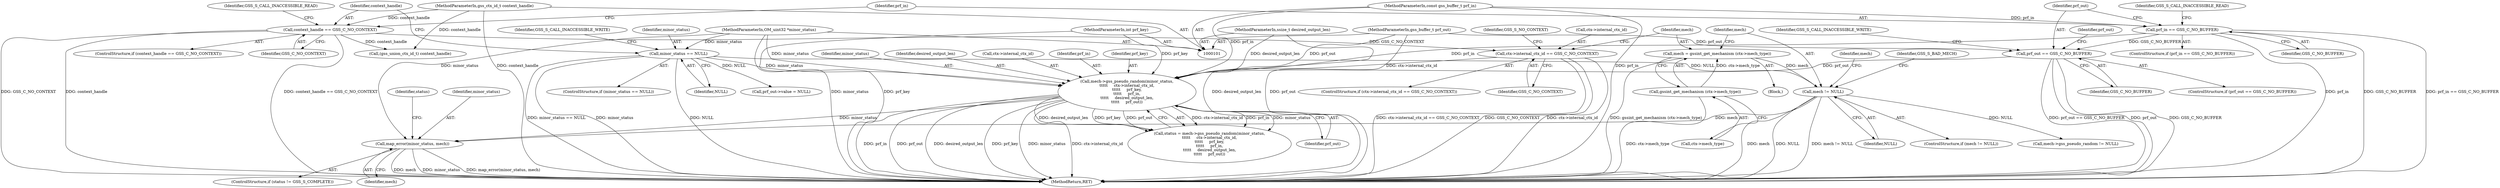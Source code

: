 digraph "0_krb5_56f7b1bc95a2a3eeb420e069e7655fb181ade5cf_6@pointer" {
"1000198" [label="(Call,map_error(minor_status, mech))"];
"1000185" [label="(Call,mech->gss_pseudo_random(minor_status,\n\t\t\t\t\t     ctx->internal_ctx_id,\n\t\t\t\t\t     prf_key,\n\t\t\t\t\t     prf_in,\n\t\t\t\t\t     desired_output_len,\n\t\t\t\t\t     prf_out))"];
"1000113" [label="(Call,minor_status == NULL)"];
"1000102" [label="(MethodParameterIn,OM_uint32 *minor_status)"];
"1000158" [label="(Call,ctx->internal_ctx_id == GSS_C_NO_CONTEXT)"];
"1000119" [label="(Call,context_handle == GSS_C_NO_CONTEXT)"];
"1000103" [label="(MethodParameterIn,gss_ctx_id_t context_handle)"];
"1000104" [label="(MethodParameterIn,int prf_key)"];
"1000127" [label="(Call,prf_in == GSS_C_NO_BUFFER)"];
"1000105" [label="(MethodParameterIn,const gss_buffer_t prf_in)"];
"1000106" [label="(MethodParameterIn,ssize_t desired_output_len)"];
"1000135" [label="(Call,prf_out == GSS_C_NO_BUFFER)"];
"1000107" [label="(MethodParameterIn,gss_buffer_t prf_out)"];
"1000172" [label="(Call,mech != NULL)"];
"1000165" [label="(Call,mech = gssint_get_mechanism (ctx->mech_type))"];
"1000167" [label="(Call,gssint_get_mechanism (ctx->mech_type))"];
"1000157" [label="(ControlStructure,if (ctx->internal_ctx_id == GSS_C_NO_CONTEXT))"];
"1000154" [label="(Call,(gss_union_ctx_id_t) context_handle)"];
"1000162" [label="(Identifier,GSS_C_NO_CONTEXT)"];
"1000117" [label="(Identifier,GSS_S_CALL_INACCESSIBLE_WRITE)"];
"1000119" [label="(Call,context_handle == GSS_C_NO_CONTEXT)"];
"1000105" [label="(MethodParameterIn,const gss_buffer_t prf_in)"];
"1000140" [label="(Identifier,GSS_S_CALL_INACCESSIBLE_WRITE)"];
"1000200" [label="(Identifier,mech)"];
"1000183" [label="(Call,status = mech->gss_pseudo_random(minor_status,\n\t\t\t\t\t     ctx->internal_ctx_id,\n\t\t\t\t\t     prf_key,\n\t\t\t\t\t     prf_in,\n\t\t\t\t\t     desired_output_len,\n\t\t\t\t\t     prf_out))"];
"1000103" [label="(MethodParameterIn,gss_ctx_id_t context_handle)"];
"1000108" [label="(Block,)"];
"1000115" [label="(Identifier,NULL)"];
"1000168" [label="(Call,ctx->mech_type)"];
"1000118" [label="(ControlStructure,if (context_handle == GSS_C_NO_CONTEXT))"];
"1000186" [label="(Identifier,minor_status)"];
"1000136" [label="(Identifier,prf_out)"];
"1000173" [label="(Identifier,mech)"];
"1000135" [label="(Call,prf_out == GSS_C_NO_BUFFER)"];
"1000129" [label="(Identifier,GSS_C_NO_BUFFER)"];
"1000177" [label="(Call,mech->gss_pseudo_random != NULL)"];
"1000113" [label="(Call,minor_status == NULL)"];
"1000206" [label="(Identifier,status)"];
"1000192" [label="(Identifier,desired_output_len)"];
"1000164" [label="(Identifier,GSS_S_NO_CONTEXT)"];
"1000124" [label="(Identifier,GSS_S_CALL_INACCESSIBLE_READ)"];
"1000147" [label="(Call,prf_out->value = NULL)"];
"1000174" [label="(Identifier,NULL)"];
"1000209" [label="(MethodReturn,RET)"];
"1000106" [label="(MethodParameterIn,ssize_t desired_output_len)"];
"1000185" [label="(Call,mech->gss_pseudo_random(minor_status,\n\t\t\t\t\t     ctx->internal_ctx_id,\n\t\t\t\t\t     prf_key,\n\t\t\t\t\t     prf_in,\n\t\t\t\t\t     desired_output_len,\n\t\t\t\t\t     prf_out))"];
"1000112" [label="(ControlStructure,if (minor_status == NULL))"];
"1000165" [label="(Call,mech = gssint_get_mechanism (ctx->mech_type))"];
"1000198" [label="(Call,map_error(minor_status, mech))"];
"1000107" [label="(MethodParameterIn,gss_buffer_t prf_out)"];
"1000134" [label="(ControlStructure,if (prf_out == GSS_C_NO_BUFFER))"];
"1000104" [label="(MethodParameterIn,int prf_key)"];
"1000193" [label="(Identifier,prf_out)"];
"1000187" [label="(Call,ctx->internal_ctx_id)"];
"1000128" [label="(Identifier,prf_in)"];
"1000126" [label="(ControlStructure,if (prf_in == GSS_C_NO_BUFFER))"];
"1000199" [label="(Identifier,minor_status)"];
"1000102" [label="(MethodParameterIn,OM_uint32 *minor_status)"];
"1000132" [label="(Identifier,GSS_S_CALL_INACCESSIBLE_READ)"];
"1000158" [label="(Call,ctx->internal_ctx_id == GSS_C_NO_CONTEXT)"];
"1000120" [label="(Identifier,context_handle)"];
"1000167" [label="(Call,gssint_get_mechanism (ctx->mech_type))"];
"1000137" [label="(Identifier,GSS_C_NO_BUFFER)"];
"1000127" [label="(Call,prf_in == GSS_C_NO_BUFFER)"];
"1000191" [label="(Identifier,prf_in)"];
"1000114" [label="(Identifier,minor_status)"];
"1000171" [label="(ControlStructure,if (mech != NULL))"];
"1000159" [label="(Call,ctx->internal_ctx_id)"];
"1000166" [label="(Identifier,mech)"];
"1000121" [label="(Identifier,GSS_C_NO_CONTEXT)"];
"1000208" [label="(Identifier,GSS_S_BAD_MECH)"];
"1000194" [label="(ControlStructure,if (status != GSS_S_COMPLETE))"];
"1000179" [label="(Identifier,mech)"];
"1000190" [label="(Identifier,prf_key)"];
"1000172" [label="(Call,mech != NULL)"];
"1000144" [label="(Identifier,prf_out)"];
"1000198" -> "1000194"  [label="AST: "];
"1000198" -> "1000200"  [label="CFG: "];
"1000199" -> "1000198"  [label="AST: "];
"1000200" -> "1000198"  [label="AST: "];
"1000206" -> "1000198"  [label="CFG: "];
"1000198" -> "1000209"  [label="DDG: mech"];
"1000198" -> "1000209"  [label="DDG: minor_status"];
"1000198" -> "1000209"  [label="DDG: map_error(minor_status, mech)"];
"1000185" -> "1000198"  [label="DDG: minor_status"];
"1000102" -> "1000198"  [label="DDG: minor_status"];
"1000172" -> "1000198"  [label="DDG: mech"];
"1000185" -> "1000183"  [label="AST: "];
"1000185" -> "1000193"  [label="CFG: "];
"1000186" -> "1000185"  [label="AST: "];
"1000187" -> "1000185"  [label="AST: "];
"1000190" -> "1000185"  [label="AST: "];
"1000191" -> "1000185"  [label="AST: "];
"1000192" -> "1000185"  [label="AST: "];
"1000193" -> "1000185"  [label="AST: "];
"1000183" -> "1000185"  [label="CFG: "];
"1000185" -> "1000209"  [label="DDG: prf_key"];
"1000185" -> "1000209"  [label="DDG: minor_status"];
"1000185" -> "1000209"  [label="DDG: ctx->internal_ctx_id"];
"1000185" -> "1000209"  [label="DDG: prf_in"];
"1000185" -> "1000209"  [label="DDG: prf_out"];
"1000185" -> "1000209"  [label="DDG: desired_output_len"];
"1000185" -> "1000183"  [label="DDG: ctx->internal_ctx_id"];
"1000185" -> "1000183"  [label="DDG: prf_in"];
"1000185" -> "1000183"  [label="DDG: minor_status"];
"1000185" -> "1000183"  [label="DDG: desired_output_len"];
"1000185" -> "1000183"  [label="DDG: prf_key"];
"1000185" -> "1000183"  [label="DDG: prf_out"];
"1000113" -> "1000185"  [label="DDG: minor_status"];
"1000102" -> "1000185"  [label="DDG: minor_status"];
"1000158" -> "1000185"  [label="DDG: ctx->internal_ctx_id"];
"1000104" -> "1000185"  [label="DDG: prf_key"];
"1000127" -> "1000185"  [label="DDG: prf_in"];
"1000105" -> "1000185"  [label="DDG: prf_in"];
"1000106" -> "1000185"  [label="DDG: desired_output_len"];
"1000135" -> "1000185"  [label="DDG: prf_out"];
"1000107" -> "1000185"  [label="DDG: prf_out"];
"1000113" -> "1000112"  [label="AST: "];
"1000113" -> "1000115"  [label="CFG: "];
"1000114" -> "1000113"  [label="AST: "];
"1000115" -> "1000113"  [label="AST: "];
"1000117" -> "1000113"  [label="CFG: "];
"1000120" -> "1000113"  [label="CFG: "];
"1000113" -> "1000209"  [label="DDG: minor_status"];
"1000113" -> "1000209"  [label="DDG: NULL"];
"1000113" -> "1000209"  [label="DDG: minor_status == NULL"];
"1000102" -> "1000113"  [label="DDG: minor_status"];
"1000113" -> "1000147"  [label="DDG: NULL"];
"1000113" -> "1000172"  [label="DDG: NULL"];
"1000102" -> "1000101"  [label="AST: "];
"1000102" -> "1000209"  [label="DDG: minor_status"];
"1000158" -> "1000157"  [label="AST: "];
"1000158" -> "1000162"  [label="CFG: "];
"1000159" -> "1000158"  [label="AST: "];
"1000162" -> "1000158"  [label="AST: "];
"1000164" -> "1000158"  [label="CFG: "];
"1000166" -> "1000158"  [label="CFG: "];
"1000158" -> "1000209"  [label="DDG: ctx->internal_ctx_id"];
"1000158" -> "1000209"  [label="DDG: ctx->internal_ctx_id == GSS_C_NO_CONTEXT"];
"1000158" -> "1000209"  [label="DDG: GSS_C_NO_CONTEXT"];
"1000119" -> "1000158"  [label="DDG: GSS_C_NO_CONTEXT"];
"1000119" -> "1000118"  [label="AST: "];
"1000119" -> "1000121"  [label="CFG: "];
"1000120" -> "1000119"  [label="AST: "];
"1000121" -> "1000119"  [label="AST: "];
"1000124" -> "1000119"  [label="CFG: "];
"1000128" -> "1000119"  [label="CFG: "];
"1000119" -> "1000209"  [label="DDG: context_handle == GSS_C_NO_CONTEXT"];
"1000119" -> "1000209"  [label="DDG: GSS_C_NO_CONTEXT"];
"1000119" -> "1000209"  [label="DDG: context_handle"];
"1000103" -> "1000119"  [label="DDG: context_handle"];
"1000119" -> "1000154"  [label="DDG: context_handle"];
"1000103" -> "1000101"  [label="AST: "];
"1000103" -> "1000209"  [label="DDG: context_handle"];
"1000103" -> "1000154"  [label="DDG: context_handle"];
"1000104" -> "1000101"  [label="AST: "];
"1000104" -> "1000209"  [label="DDG: prf_key"];
"1000127" -> "1000126"  [label="AST: "];
"1000127" -> "1000129"  [label="CFG: "];
"1000128" -> "1000127"  [label="AST: "];
"1000129" -> "1000127"  [label="AST: "];
"1000132" -> "1000127"  [label="CFG: "];
"1000136" -> "1000127"  [label="CFG: "];
"1000127" -> "1000209"  [label="DDG: GSS_C_NO_BUFFER"];
"1000127" -> "1000209"  [label="DDG: prf_in == GSS_C_NO_BUFFER"];
"1000127" -> "1000209"  [label="DDG: prf_in"];
"1000105" -> "1000127"  [label="DDG: prf_in"];
"1000127" -> "1000135"  [label="DDG: GSS_C_NO_BUFFER"];
"1000105" -> "1000101"  [label="AST: "];
"1000105" -> "1000209"  [label="DDG: prf_in"];
"1000106" -> "1000101"  [label="AST: "];
"1000106" -> "1000209"  [label="DDG: desired_output_len"];
"1000135" -> "1000134"  [label="AST: "];
"1000135" -> "1000137"  [label="CFG: "];
"1000136" -> "1000135"  [label="AST: "];
"1000137" -> "1000135"  [label="AST: "];
"1000140" -> "1000135"  [label="CFG: "];
"1000144" -> "1000135"  [label="CFG: "];
"1000135" -> "1000209"  [label="DDG: prf_out == GSS_C_NO_BUFFER"];
"1000135" -> "1000209"  [label="DDG: prf_out"];
"1000135" -> "1000209"  [label="DDG: GSS_C_NO_BUFFER"];
"1000107" -> "1000135"  [label="DDG: prf_out"];
"1000107" -> "1000101"  [label="AST: "];
"1000107" -> "1000209"  [label="DDG: prf_out"];
"1000172" -> "1000171"  [label="AST: "];
"1000172" -> "1000174"  [label="CFG: "];
"1000173" -> "1000172"  [label="AST: "];
"1000174" -> "1000172"  [label="AST: "];
"1000179" -> "1000172"  [label="CFG: "];
"1000208" -> "1000172"  [label="CFG: "];
"1000172" -> "1000209"  [label="DDG: mech != NULL"];
"1000172" -> "1000209"  [label="DDG: mech"];
"1000172" -> "1000209"  [label="DDG: NULL"];
"1000165" -> "1000172"  [label="DDG: mech"];
"1000172" -> "1000177"  [label="DDG: NULL"];
"1000165" -> "1000108"  [label="AST: "];
"1000165" -> "1000167"  [label="CFG: "];
"1000166" -> "1000165"  [label="AST: "];
"1000167" -> "1000165"  [label="AST: "];
"1000173" -> "1000165"  [label="CFG: "];
"1000165" -> "1000209"  [label="DDG: gssint_get_mechanism (ctx->mech_type)"];
"1000167" -> "1000165"  [label="DDG: ctx->mech_type"];
"1000167" -> "1000168"  [label="CFG: "];
"1000168" -> "1000167"  [label="AST: "];
"1000167" -> "1000209"  [label="DDG: ctx->mech_type"];
}
